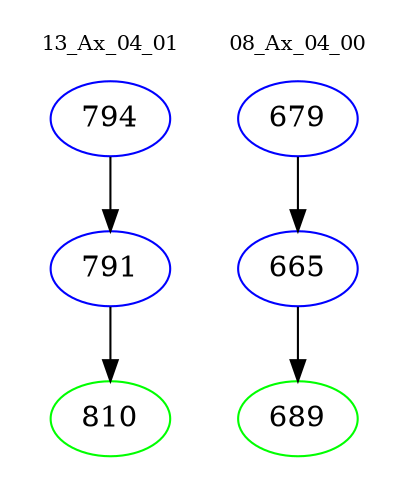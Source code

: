 digraph{
subgraph cluster_0 {
color = white
label = "13_Ax_04_01";
fontsize=10;
T0_794 [label="794", color="blue"]
T0_794 -> T0_791 [color="black"]
T0_791 [label="791", color="blue"]
T0_791 -> T0_810 [color="black"]
T0_810 [label="810", color="green"]
}
subgraph cluster_1 {
color = white
label = "08_Ax_04_00";
fontsize=10;
T1_679 [label="679", color="blue"]
T1_679 -> T1_665 [color="black"]
T1_665 [label="665", color="blue"]
T1_665 -> T1_689 [color="black"]
T1_689 [label="689", color="green"]
}
}
